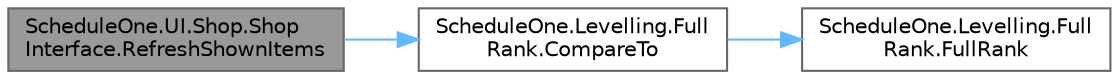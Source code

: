 digraph "ScheduleOne.UI.Shop.ShopInterface.RefreshShownItems"
{
 // LATEX_PDF_SIZE
  bgcolor="transparent";
  edge [fontname=Helvetica,fontsize=10,labelfontname=Helvetica,labelfontsize=10];
  node [fontname=Helvetica,fontsize=10,shape=box,height=0.2,width=0.4];
  rankdir="LR";
  Node1 [id="Node000001",label="ScheduleOne.UI.Shop.Shop\lInterface.RefreshShownItems",height=0.2,width=0.4,color="gray40", fillcolor="grey60", style="filled", fontcolor="black",tooltip=" "];
  Node1 -> Node2 [id="edge1_Node000001_Node000002",color="steelblue1",style="solid",tooltip=" "];
  Node2 [id="Node000002",label="ScheduleOne.Levelling.Full\lRank.CompareTo",height=0.2,width=0.4,color="grey40", fillcolor="white", style="filled",URL="$struct_schedule_one_1_1_levelling_1_1_full_rank.html#a197cbea8a640cf95cda3e5f3c1b76afa",tooltip=" "];
  Node2 -> Node3 [id="edge2_Node000002_Node000003",color="steelblue1",style="solid",tooltip=" "];
  Node3 [id="Node000003",label="ScheduleOne.Levelling.Full\lRank.FullRank",height=0.2,width=0.4,color="grey40", fillcolor="white", style="filled",URL="$struct_schedule_one_1_1_levelling_1_1_full_rank.html#acaab41185ae67d1a37648ca9ac50cde1",tooltip=" "];
}
